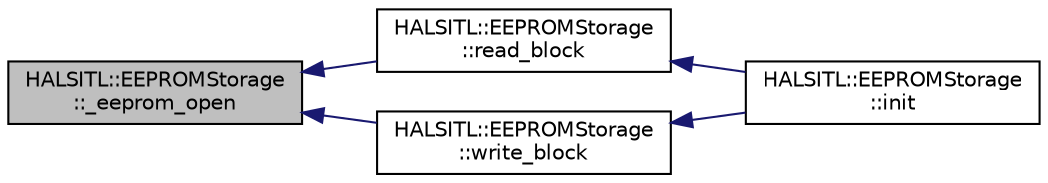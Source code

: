 digraph "HALSITL::EEPROMStorage::_eeprom_open"
{
 // INTERACTIVE_SVG=YES
  edge [fontname="Helvetica",fontsize="10",labelfontname="Helvetica",labelfontsize="10"];
  node [fontname="Helvetica",fontsize="10",shape=record];
  rankdir="LR";
  Node1 [label="HALSITL::EEPROMStorage\l::_eeprom_open",height=0.2,width=0.4,color="black", fillcolor="grey75", style="filled", fontcolor="black"];
  Node1 -> Node2 [dir="back",color="midnightblue",fontsize="10",style="solid",fontname="Helvetica"];
  Node2 [label="HALSITL::EEPROMStorage\l::read_block",height=0.2,width=0.4,color="black", fillcolor="white", style="filled",URL="$classHALSITL_1_1EEPROMStorage.html#abfdfde84eb4362daecac5d8aff3ad5a8"];
  Node2 -> Node3 [dir="back",color="midnightblue",fontsize="10",style="solid",fontname="Helvetica"];
  Node3 [label="HALSITL::EEPROMStorage\l::init",height=0.2,width=0.4,color="black", fillcolor="white", style="filled",URL="$classHALSITL_1_1EEPROMStorage.html#af7aaee3af475b7dde8476f150a7c4d89"];
  Node1 -> Node4 [dir="back",color="midnightblue",fontsize="10",style="solid",fontname="Helvetica"];
  Node4 [label="HALSITL::EEPROMStorage\l::write_block",height=0.2,width=0.4,color="black", fillcolor="white", style="filled",URL="$classHALSITL_1_1EEPROMStorage.html#a29de960da0f1a00f9aee3ca093c5d6f0"];
  Node4 -> Node3 [dir="back",color="midnightblue",fontsize="10",style="solid",fontname="Helvetica"];
}
